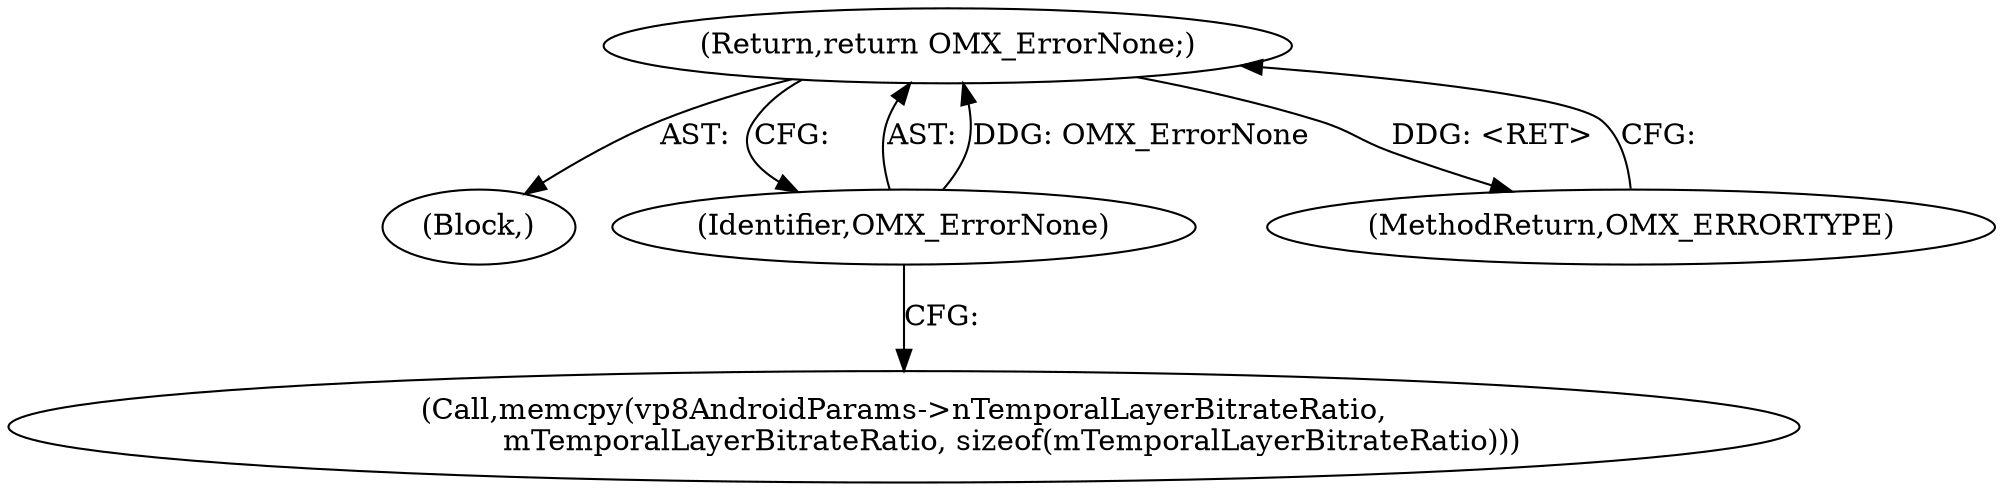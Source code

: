 digraph "1_Android_295c883fe3105b19bcd0f9e07d54c6b589fc5bff_27@del" {
"1000248" [label="(Return,return OMX_ErrorNone;)"];
"1000249" [label="(Identifier,OMX_ErrorNone)"];
"1000200" [label="(Block,)"];
"1000241" [label="(Call,memcpy(vp8AndroidParams->nTemporalLayerBitrateRatio,\n                       mTemporalLayerBitrateRatio, sizeof(mTemporalLayerBitrateRatio)))"];
"1000255" [label="(MethodReturn,OMX_ERRORTYPE)"];
"1000248" [label="(Return,return OMX_ErrorNone;)"];
"1000249" [label="(Identifier,OMX_ErrorNone)"];
"1000248" -> "1000200"  [label="AST: "];
"1000248" -> "1000249"  [label="CFG: "];
"1000249" -> "1000248"  [label="AST: "];
"1000255" -> "1000248"  [label="CFG: "];
"1000248" -> "1000255"  [label="DDG: <RET>"];
"1000249" -> "1000248"  [label="DDG: OMX_ErrorNone"];
"1000249" -> "1000241"  [label="CFG: "];
}
